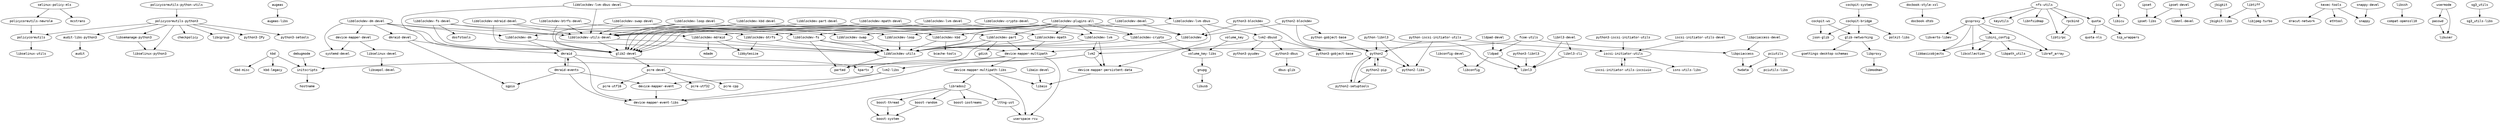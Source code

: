 strict digraph G {
node [fontname=monospace];
  "audit-libs-python3" -> "audit";
  "augeas" -> "augeas-libs";
  "boost-random" -> "boost-system";
  "boost-thread" -> "boost-system";
  "cockpit-bridge" -> "glib-networking";
  "cockpit-bridge" -> "json-glib";
  "cockpit-bridge" -> "polkit-libs";
  "cockpit-system" -> "cockpit-bridge";
  "cockpit-ws" -> "glib-networking";
  "cockpit-ws" -> "json-glib";
  "debugmode" -> "initscripts";
  "device-mapper-devel" -> "libselinux-devel";
  "device-mapper-devel" -> "systemd-devel";
  "device-mapper-event" -> "device-mapper-event-libs";
  "device-mapper-multipath" -> "device-mapper-multipath-libs";
  "device-mapper-multipath" -> "initscripts";
  "device-mapper-multipath" -> "kpartx";
  "device-mapper-multipath-libs" -> "libaio";
  "device-mapper-multipath-libs" -> "librados2";
  "device-mapper-multipath-libs" -> "userspace-rcu";
  "device-mapper-multipath" -> "userspace-rcu";
  "device-mapper-persistent-data" -> "libaio";
  "dmraid-devel" -> "dmraid";
  "dmraid-devel" -> "sgpio";
  "dmraid" -> "device-mapper-event-libs";
  "dmraid" -> "dmraid-events";
  "dmraid-events" -> "device-mapper-event";
  "dmraid-events" -> "device-mapper-event-libs";
  "dmraid-events" -> "dmraid";
  "dmraid-events" -> "sgpio";
  "dmraid" -> "kpartx";
  "docbook-style-xsl" -> "docbook-dtds";
  "fcoe-utils" -> "device-mapper-multipath";
  "fcoe-utils" -> "libpciaccess";
  "fcoe-utils" -> "lldpad";
  "glib2-devel" -> "pcre-devel";
  "glib-networking" -> "gsettings-desktop-schemas";
  "glib-networking" -> "libproxy";
  "gnupg" -> "libusb";
  "gssproxy" -> "libbasicobjects";
  "gssproxy" -> "libcollection";
  "gssproxy" -> "libini_config";
  "gssproxy" -> "libref_array";
  "gssproxy" -> "libverto-libev";
  "icu" -> "libicu";
  "initscripts" -> "hostname";
  "ipset-devel" -> "ipset-libs";
  "ipset-devel" -> "libmnl-devel";
  "ipset" -> "ipset-libs";
  "iscsi-initiator-utils-devel" -> "iscsi-initiator-utils";
  "iscsi-initiator-utils" -> "iscsi-initiator-utils-iscsiuio";
  "iscsi-initiator-utils-iscsiuio" -> "iscsi-initiator-utils";
  "iscsi-initiator-utils" -> "isns-utils-libs";
  "jbigkit" -> "jbigkit-libs";
  "kbd" -> "initscripts";
  "kbd" -> "kbd-legacy";
  "kbd" -> "kbd-misc";
  "kexec-tools" -> "dracut-network";
  "kexec-tools" -> "ethtool";
  "kexec-tools" -> "snappy";
  "libaio-devel" -> "libaio";
  "libblockdev-btrfs-devel" -> "glib2-devel";
  "libblockdev-btrfs-devel" -> "libblockdev-btrfs";
  "libblockdev-btrfs-devel" -> "libblockdev-utils-devel";
  "libblockdev-btrfs" -> "libblockdev-utils";
  "libblockdev-btrfs" -> "libbytesize";
  "libblockdev-crypto-devel" -> "glib2-devel";
  "libblockdev-crypto-devel" -> "libblockdev-crypto";
  "libblockdev-crypto" -> "libblockdev-utils";
  "libblockdev-crypto" -> "volume_key-libs";
  "libblockdev-devel" -> "glib2-devel";
  "libblockdev-devel" -> "libblockdev";
  "libblockdev-dm-devel" -> "device-mapper-devel";
  "libblockdev-dm-devel" -> "dmraid-devel";
  "libblockdev-dm-devel" -> "glib2-devel";
  "libblockdev-dm-devel" -> "libblockdev-dm";
  "libblockdev-dm-devel" -> "libblockdev-utils-devel";
  "libblockdev-dm-devel" -> "systemd-devel";
  "libblockdev-dm" -> "dmraid";
  "libblockdev-dm" -> "libblockdev-utils";
  "libblockdev-fs-devel" -> "dosfstools";
  "libblockdev-fs-devel" -> "glib2-devel";
  "libblockdev-fs-devel" -> "libblockdev-fs";
  "libblockdev-fs-devel" -> "libblockdev-utils-devel";
  "libblockdev-fs" -> "device-mapper-multipath";
  "libblockdev-fs" -> "libblockdev-utils";
  "libblockdev-fs" -> "parted";
  "libblockdev-kbd" -> "bcache-tools";
  "libblockdev-kbd-devel" -> "glib2-devel";
  "libblockdev-kbd-devel" -> "libblockdev-kbd";
  "libblockdev-kbd-devel" -> "libblockdev-utils-devel";
  "libblockdev-kbd" -> "libblockdev-utils";
  "libblockdev" -> "libblockdev-utils";
  "libblockdev-loop-devel" -> "glib2-devel";
  "libblockdev-loop-devel" -> "libblockdev-loop";
  "libblockdev-loop-devel" -> "libblockdev-utils-devel";
  "libblockdev-loop" -> "libblockdev-utils";
  "libblockdev-lvm-dbus-devel" -> "glib2-devel";
  "libblockdev-lvm-dbus-devel" -> "libblockdev-lvm-dbus";
  "libblockdev-lvm-dbus-devel" -> "libblockdev-utils-devel";
  "libblockdev-lvm-dbus" -> "device-mapper-persistent-data";
  "libblockdev-lvm-dbus" -> "libblockdev-utils";
  "libblockdev-lvm-dbus" -> "lvm2-dbusd";
  "libblockdev-lvm-devel" -> "glib2-devel";
  "libblockdev-lvm-devel" -> "libblockdev-lvm";
  "libblockdev-lvm-devel" -> "libblockdev-utils-devel";
  "libblockdev-lvm" -> "device-mapper-persistent-data";
  "libblockdev-lvm" -> "libblockdev-utils";
  "libblockdev-lvm" -> "lvm2";
  "libblockdev-mdraid-devel" -> "glib2-devel";
  "libblockdev-mdraid-devel" -> "libblockdev-mdraid";
  "libblockdev-mdraid-devel" -> "libblockdev-utils-devel";
  "libblockdev-mdraid" -> "libblockdev-utils";
  "libblockdev-mdraid" -> "libbytesize";
  "libblockdev-mdraid" -> "mdadm";
  "libblockdev-mpath-devel" -> "glib2-devel";
  "libblockdev-mpath-devel" -> "libblockdev-mpath";
  "libblockdev-mpath-devel" -> "libblockdev-utils-devel";
  "libblockdev-mpath" -> "device-mapper-multipath";
  "libblockdev-mpath" -> "libblockdev-utils";
  "libblockdev-part-devel" -> "glib2-devel";
  "libblockdev-part-devel" -> "libblockdev-part";
  "libblockdev-part-devel" -> "libblockdev-utils-devel";
  "libblockdev-part" -> "device-mapper-multipath";
  "libblockdev-part" -> "gdisk";
  "libblockdev-part" -> "libblockdev-utils";
  "libblockdev-part" -> "parted";
  "libblockdev-plugins-all" -> "libblockdev";
  "libblockdev-plugins-all" -> "libblockdev-btrfs";
  "libblockdev-plugins-all" -> "libblockdev-crypto";
  "libblockdev-plugins-all" -> "libblockdev-dm";
  "libblockdev-plugins-all" -> "libblockdev-fs";
  "libblockdev-plugins-all" -> "libblockdev-kbd";
  "libblockdev-plugins-all" -> "libblockdev-loop";
  "libblockdev-plugins-all" -> "libblockdev-lvm";
  "libblockdev-plugins-all" -> "libblockdev-mdraid";
  "libblockdev-plugins-all" -> "libblockdev-mpath";
  "libblockdev-plugins-all" -> "libblockdev-part";
  "libblockdev-plugins-all" -> "libblockdev-swap";
  "libblockdev-swap-devel" -> "glib2-devel";
  "libblockdev-swap-devel" -> "libblockdev-swap";
  "libblockdev-swap-devel" -> "libblockdev-utils-devel";
  "libblockdev-swap" -> "libblockdev-utils";
  "libblockdev-utils-devel" -> "glib2-devel";
  "libblockdev-utils-devel" -> "libblockdev-utils";
  "libblockdev-utils" -> "parted";
  "libconfig-devel" -> "libconfig";
  "libini_config" -> "libbasicobjects";
  "libini_config" -> "libcollection";
  "libini_config" -> "libpath_utils";
  "libini_config" -> "libref_array";
  "libnl3-cli" -> "libnl3";
  "libnl3-devel" -> "libnl3";
  "libnl3-devel" -> "libnl3-cli";
  "libpciaccess-devel" -> "libpciaccess";
  "libpciaccess" -> "hwdata";
  "libproxy" -> "libmodman";
  "librados2" -> "boost-iostreams";
  "librados2" -> "boost-random";
  "librados2" -> "boost-system";
  "librados2" -> "boost-thread";
  "librados2" -> "lttng-ust";
  "libselinux-devel" -> "libsepol-devel";
  "libsemanage-python3" -> "libselinux-python3";
  "libssh" -> "compat-openssl10";
  "libtiff" -> "jbigkit-libs";
  "libtiff" -> "libjpeg-turbo";
  "lldpad-devel" -> "lldpad";
  "lldpad" -> "libconfig";
  "lldpad" -> "libnl3";
  "lttng-ust" -> "userspace-rcu";
  "lvm2-dbusd" -> "lvm2";
  "lvm2-dbusd" -> "python3-dbus";
  "lvm2-dbusd" -> "python3-gobject-base";
  "lvm2-dbusd" -> "python3-pyudev";
  "lvm2" -> "device-mapper-event-libs";
  "lvm2" -> "device-mapper-persistent-data";
  "lvm2-libs" -> "device-mapper-event";
  "lvm2-libs" -> "device-mapper-event-libs";
  "lvm2" -> "lvm2-libs";
  "nfs-utils" -> "gssproxy";
  "nfs-utils" -> "keyutils";
  "nfs-utils" -> "libnfsidmap";
  "nfs-utils" -> "libtirpc";
  "nfs-utils" -> "quota";
  "nfs-utils" -> "rpcbind";
  "passwd" -> "libuser";
  "pciutils" -> "hwdata";
  "pciutils" -> "pciutils-libs";
  "pcre-devel" -> "pcre-cpp";
  "pcre-devel" -> "pcre-utf16";
  "pcre-devel" -> "pcre-utf32";
  "policycoreutils" -> "libselinux-utils";
  "policycoreutils-newrole" -> "policycoreutils";
  "policycoreutils-python3" -> "audit-libs-python3";
  "policycoreutils-python3" -> "checkpolicy";
  "policycoreutils-python3" -> "libcgroup";
  "policycoreutils-python3" -> "libselinux-python3";
  "policycoreutils-python3" -> "libsemanage-python3";
  "policycoreutils-python3" -> "policycoreutils";
  "policycoreutils-python3" -> "python3-IPy";
  "policycoreutils-python3" -> "python3-setools";
  "policycoreutils-python-utils" -> "policycoreutils-python3";
  "python2-blockdev" -> "libblockdev";
  "python2-blockdev" -> "python2";
  "python2-blockdev" -> "python-gobject-base";
  "python2-pip" -> "python2";
  "python2-pip" -> "python2-setuptools";
  "python2" -> "python2-libs";
  "python2" -> "python2-pip";
  "python2" -> "python2-setuptools";
  "python2-setuptools" -> "python2";
  "python3-blockdev" -> "libblockdev";
  "python3-blockdev" -> "python3-gobject-base";
  "python3-dbus" -> "dbus-glib";
  "python3-iscsi-initiator-utils" -> "iscsi-initiator-utils";
  "python3-libnl3" -> "libnl3";
  "python-gobject-base" -> "python2";
  "python-iscsi-initiator-utils" -> "iscsi-initiator-utils";
  "python-iscsi-initiator-utils" -> "python2";
  "python-iscsi-initiator-utils" -> "python2-libs";
  "python-libnl3" -> "libnl3";
  "python-libnl3" -> "python2";
  "python-libnl3" -> "python2-libs";
  "quota" -> "quota-nls";
  "quota" -> "tcp_wrappers";
  "rpcbind" -> "libtirpc";
  "selinux-policy-mls" -> "mcstrans";
  "selinux-policy-mls" -> "policycoreutils-newrole";
  "sg3_utils" -> "sg3_utils-libs";
  "snappy-devel" -> "snappy";
  "usermode" -> "libuser";
  "usermode" -> "passwd";
  "volume_key-libs" -> "gnupg";
  "volume_key" -> "volume_key-libs";
}
